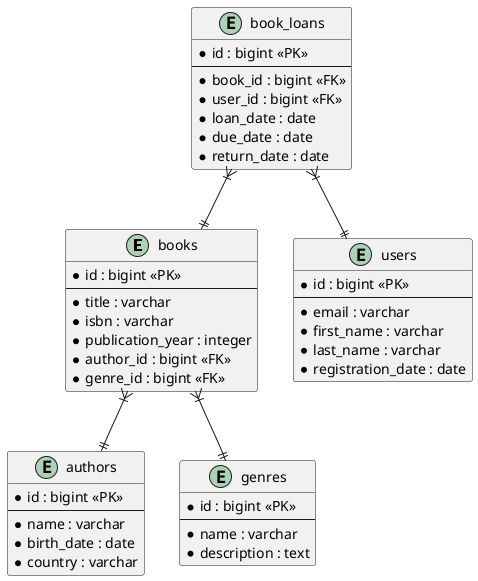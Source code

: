 @startuml
entity books {
  * id : bigint <<PK>>
  --
  * title : varchar
  * isbn : varchar
  * publication_year : integer
  * author_id : bigint <<FK>>
  * genre_id : bigint <<FK>>
}

entity authors {
  * id : bigint <<PK>>
  --
  * name : varchar
  * birth_date : date
  * country : varchar
}

entity users {
  * id : bigint <<PK>>
  --
  * email : varchar
  * first_name : varchar
  * last_name : varchar
  * registration_date : date
}

entity book_loans {
  * id : bigint <<PK>>
  --
  * book_id : bigint <<FK>>
  * user_id : bigint <<FK>>
  * loan_date : date
  * due_date : date
  * return_date : date
}

entity genres {
  * id : bigint <<PK>>
  --
  * name : varchar
  * description : text
}

books }|--|| authors
books }|--|| genres
book_loans }|--|| books
book_loans }|--|| users
@enduml